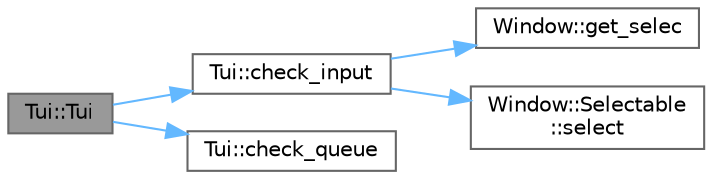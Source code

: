 digraph "Tui::Tui"
{
 // INTERACTIVE_SVG=YES
 // LATEX_PDF_SIZE
  bgcolor="transparent";
  edge [fontname=Helvetica,fontsize=10,labelfontname=Helvetica,labelfontsize=10];
  node [fontname=Helvetica,fontsize=10,shape=box,height=0.2,width=0.4];
  rankdir="LR";
  Node1 [id="Node000001",label="Tui::Tui",height=0.2,width=0.4,color="gray40", fillcolor="grey60", style="filled", fontcolor="black",tooltip=" "];
  Node1 -> Node2 [id="edge1_Node000001_Node000002",color="steelblue1",style="solid",tooltip=" "];
  Node2 [id="Node000002",label="Tui::check_input",height=0.2,width=0.4,color="grey40", fillcolor="white", style="filled",URL="$class_tui.html#a64ea0063fbaabc27daaeaa0b7e4052fd",tooltip=" "];
  Node2 -> Node3 [id="edge2_Node000002_Node000003",color="steelblue1",style="solid",tooltip=" "];
  Node3 [id="Node000003",label="Window::get_selec",height=0.2,width=0.4,color="grey40", fillcolor="white", style="filled",URL="$class_window.html#aede4c9626d338062aba1bf666905595d",tooltip=" "];
  Node2 -> Node4 [id="edge3_Node000002_Node000004",color="steelblue1",style="solid",tooltip=" "];
  Node4 [id="Node000004",label="Window::Selectable\l::select",height=0.2,width=0.4,color="grey40", fillcolor="white", style="filled",URL="$class_window_1_1_selectable.html#a80d000211c74fd69665fa4cdd0b0c3fd",tooltip=" "];
  Node1 -> Node5 [id="edge4_Node000001_Node000005",color="steelblue1",style="solid",tooltip=" "];
  Node5 [id="Node000005",label="Tui::check_queue",height=0.2,width=0.4,color="grey40", fillcolor="white", style="filled",URL="$class_tui.html#a0d21bcca6e895e63971912b3bb733450",tooltip=" "];
}
